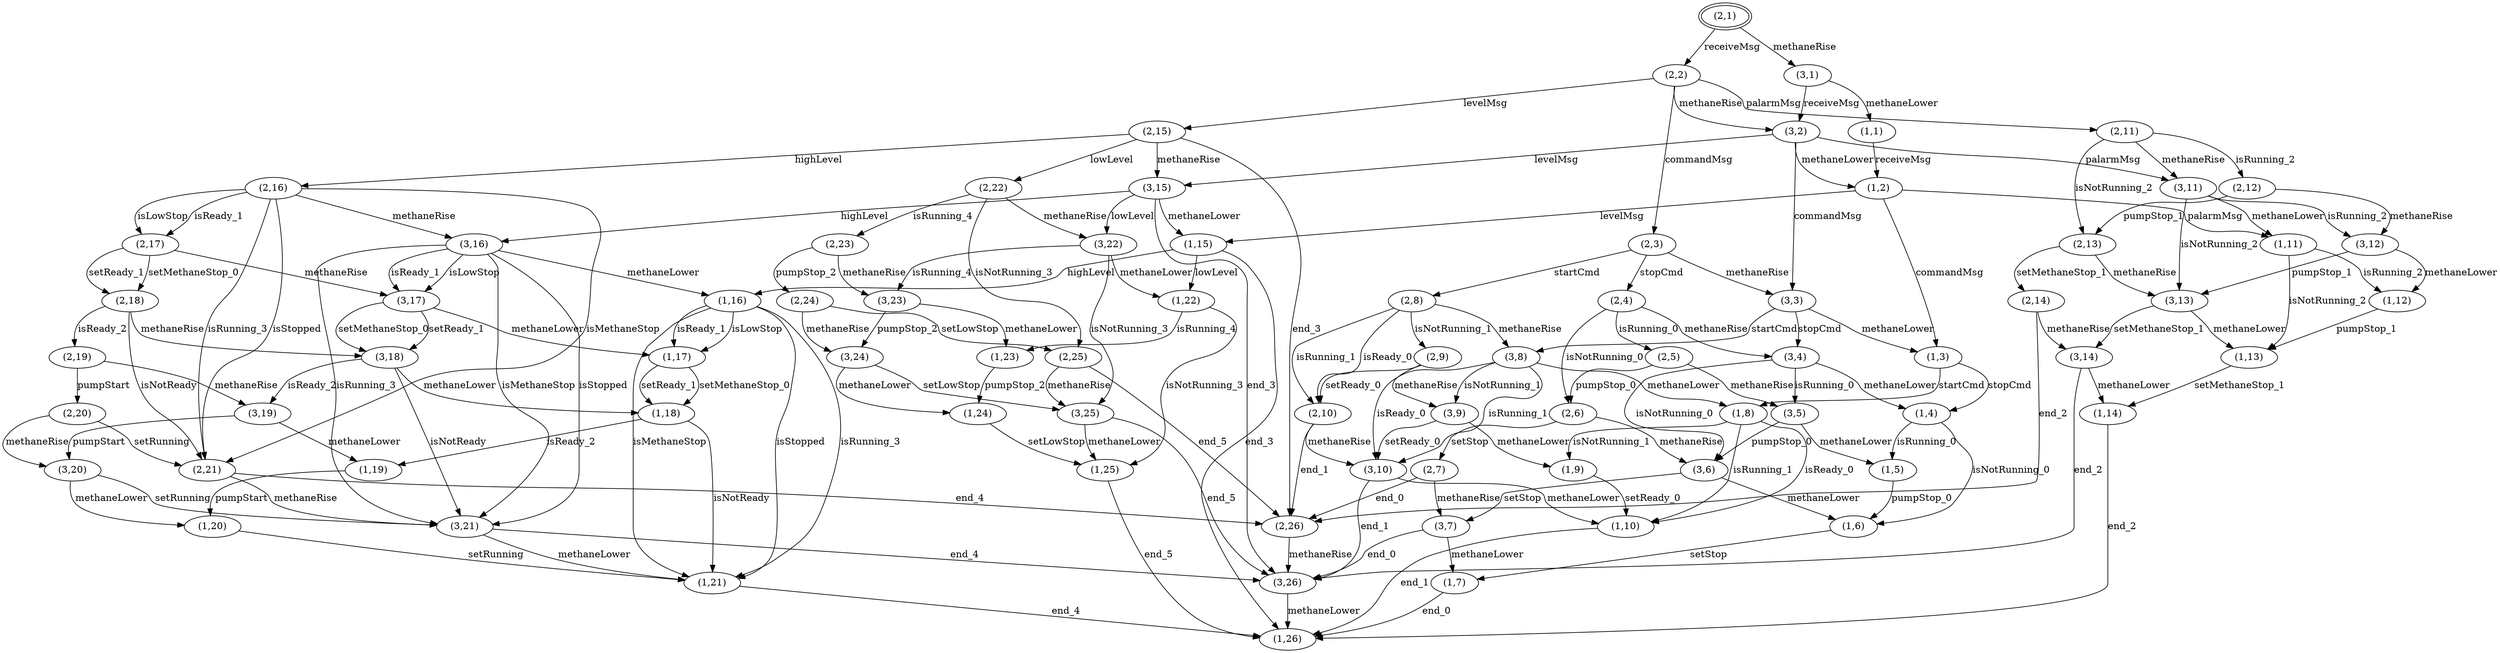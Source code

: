 digraph G {
center = TRUE;
mclimit = 10.0;
nodesep = 0.05;
node [ width=0.25, height=0.25, label="" ];
s0 [ peripheries=2 ];
s0 [label="(2,1)"];
s1 [label="(3,1)"];
s2 [label="(2,2)"];
s3 [label="(1,1)"];
s4 [label="(3,2)"];
s5 [label="(2,15)"];
s6 [label="(2,11)"];
s7 [label="(2,3)"];
s8 [label="(1,2)"];
s9 [label="(3,15)"];
s10 [label="(3,11)"];
s11 [label="(3,3)"];
s12 [label="(2,22)"];
s13 [label="(2,16)"];
s14 [label="(2,26)"];
s15 [label="(2,13)"];
s16 [label="(2,12)"];
s17 [label="(2,8)"];
s18 [label="(2,4)"];
s19 [label="(1,15)"];
s20 [label="(1,11)"];
s21 [label="(1,3)"];
s22 [label="(3,22)"];
s23 [label="(3,16)"];
s24 [label="(3,26)"];
s25 [label="(3,13)"];
s26 [label="(3,12)"];
s27 [label="(3,8)"];
s28 [label="(3,4)"];
s29 [label="(2,25)"];
s30 [label="(2,23)"];
s31 [label="(2,21)"];
s32 [label="(2,17)"];
s33 [label="(2,14)"];
s34 [label="(2,10)"];
s35 [label="(2,9)"];
s36 [label="(2,6)"];
s37 [label="(2,5)"];
s38 [label="(1,22)"];
s39 [label="(1,16)"];
s40 [label="(1,26)"];
s41 [label="(1,13)"];
s42 [label="(1,12)"];
s43 [label="(1,8)"];
s44 [label="(1,4)"];
s45 [label="(3,25)"];
s46 [label="(3,23)"];
s47 [label="(3,21)"];
s48 [label="(3,17)"];
s49 [label="(3,14)"];
s50 [label="(3,10)"];
s51 [label="(3,9)"];
s52 [label="(3,6)"];
s53 [label="(3,5)"];
s54 [label="(2,24)"];
s55 [label="(2,18)"];
s56 [label="(2,7)"];
s57 [label="(1,25)"];
s58 [label="(1,23)"];
s59 [label="(1,21)"];
s60 [label="(1,17)"];
s61 [label="(1,14)"];
s62 [label="(1,10)"];
s63 [label="(1,9)"];
s64 [label="(1,6)"];
s65 [label="(1,5)"];
s66 [label="(3,24)"];
s67 [label="(3,18)"];
s68 [label="(3,7)"];
s69 [label="(2,19)"];
s70 [label="(1,24)"];
s71 [label="(1,18)"];
s72 [label="(1,7)"];
s73 [label="(3,19)"];
s74 [label="(2,20)"];
s75 [label="(1,19)"];
s76 [label="(3,20)"];
s77 [label="(1,20)"];
s0->s1[label="methaneRise"];
s0->s2[label="receiveMsg"];
s1->s3[label="methaneLower"];
s1->s4[label="receiveMsg"];
s2->s4[label="methaneRise"];
s2->s5[label="levelMsg"];
s2->s6[label="palarmMsg"];
s2->s7[label="commandMsg"];
s3->s8[label="receiveMsg"];
s4->s8[label="methaneLower"];
s4->s9[label="levelMsg"];
s4->s10[label="palarmMsg"];
s4->s11[label="commandMsg"];
s5->s9[label="methaneRise"];
s5->s12[label="lowLevel"];
s5->s13[label="highLevel"];
s5->s14[label="end_3"];
s6->s10[label="methaneRise"];
s6->s15[label="isNotRunning_2"];
s6->s16[label="isRunning_2"];
s7->s11[label="methaneRise"];
s7->s17[label="startCmd"];
s7->s18[label="stopCmd"];
s8->s19[label="levelMsg"];
s8->s20[label="palarmMsg"];
s8->s21[label="commandMsg"];
s9->s19[label="methaneLower"];
s9->s22[label="lowLevel"];
s9->s23[label="highLevel"];
s9->s24[label="end_3"];
s10->s20[label="methaneLower"];
s10->s25[label="isNotRunning_2"];
s10->s26[label="isRunning_2"];
s11->s21[label="methaneLower"];
s11->s27[label="startCmd"];
s11->s28[label="stopCmd"];
s12->s22[label="methaneRise"];
s12->s29[label="isNotRunning_3"];
s12->s30[label="isRunning_4"];
s13->s23[label="methaneRise"];
s13->s31[label="isMethaneStop"];
s13->s31[label="isStopped"];
s13->s31[label="isRunning_3"];
s13->s32[label="isLowStop"];
s13->s32[label="isReady_1"];
s14->s24[label="methaneRise"];
s15->s25[label="methaneRise"];
s15->s33[label="setMethaneStop_1"];
s16->s26[label="methaneRise"];
s16->s15[label="pumpStop_1"];
s17->s27[label="methaneRise"];
s17->s34[label="isReady_0"];
s17->s34[label="isRunning_1"];
s17->s35[label="isNotRunning_1"];
s18->s28[label="methaneRise"];
s18->s36[label="isNotRunning_0"];
s18->s37[label="isRunning_0"];
s19->s38[label="lowLevel"];
s19->s39[label="highLevel"];
s19->s40[label="end_3"];
s20->s41[label="isNotRunning_2"];
s20->s42[label="isRunning_2"];
s21->s43[label="startCmd"];
s21->s44[label="stopCmd"];
s22->s38[label="methaneLower"];
s22->s45[label="isNotRunning_3"];
s22->s46[label="isRunning_4"];
s23->s39[label="methaneLower"];
s23->s47[label="isMethaneStop"];
s23->s47[label="isStopped"];
s23->s47[label="isRunning_3"];
s23->s48[label="isLowStop"];
s23->s48[label="isReady_1"];
s24->s40[label="methaneLower"];
s25->s41[label="methaneLower"];
s25->s49[label="setMethaneStop_1"];
s26->s42[label="methaneLower"];
s26->s25[label="pumpStop_1"];
s27->s43[label="methaneLower"];
s27->s50[label="isReady_0"];
s27->s50[label="isRunning_1"];
s27->s51[label="isNotRunning_1"];
s28->s44[label="methaneLower"];
s28->s52[label="isNotRunning_0"];
s28->s53[label="isRunning_0"];
s29->s45[label="methaneRise"];
s29->s14[label="end_5"];
s30->s46[label="methaneRise"];
s30->s54[label="pumpStop_2"];
s31->s47[label="methaneRise"];
s31->s14[label="end_4"];
s32->s48[label="methaneRise"];
s32->s55[label="setMethaneStop_0"];
s32->s55[label="setReady_1"];
s33->s49[label="methaneRise"];
s33->s14[label="end_2"];
s34->s50[label="methaneRise"];
s34->s14[label="end_1"];
s35->s51[label="methaneRise"];
s35->s34[label="setReady_0"];
s36->s52[label="methaneRise"];
s36->s56[label="setStop"];
s37->s53[label="methaneRise"];
s37->s36[label="pumpStop_0"];
s38->s57[label="isNotRunning_3"];
s38->s58[label="isRunning_4"];
s39->s59[label="isMethaneStop"];
s39->s59[label="isStopped"];
s39->s59[label="isRunning_3"];
s39->s60[label="isLowStop"];
s39->s60[label="isReady_1"];
s41->s61[label="setMethaneStop_1"];
s42->s41[label="pumpStop_1"];
s43->s62[label="isReady_0"];
s43->s62[label="isRunning_1"];
s43->s63[label="isNotRunning_1"];
s44->s64[label="isNotRunning_0"];
s44->s65[label="isRunning_0"];
s45->s57[label="methaneLower"];
s45->s24[label="end_5"];
s46->s58[label="methaneLower"];
s46->s66[label="pumpStop_2"];
s47->s59[label="methaneLower"];
s47->s24[label="end_4"];
s48->s60[label="methaneLower"];
s48->s67[label="setMethaneStop_0"];
s48->s67[label="setReady_1"];
s49->s61[label="methaneLower"];
s49->s24[label="end_2"];
s50->s62[label="methaneLower"];
s50->s24[label="end_1"];
s51->s63[label="methaneLower"];
s51->s50[label="setReady_0"];
s52->s64[label="methaneLower"];
s52->s68[label="setStop"];
s53->s65[label="methaneLower"];
s53->s52[label="pumpStop_0"];
s54->s66[label="methaneRise"];
s54->s29[label="setLowStop"];
s55->s67[label="methaneRise"];
s55->s31[label="isNotReady"];
s55->s69[label="isReady_2"];
s56->s68[label="methaneRise"];
s56->s14[label="end_0"];
s57->s40[label="end_5"];
s58->s70[label="pumpStop_2"];
s59->s40[label="end_4"];
s60->s71[label="setMethaneStop_0"];
s60->s71[label="setReady_1"];
s61->s40[label="end_2"];
s62->s40[label="end_1"];
s63->s62[label="setReady_0"];
s64->s72[label="setStop"];
s65->s64[label="pumpStop_0"];
s66->s70[label="methaneLower"];
s66->s45[label="setLowStop"];
s67->s71[label="methaneLower"];
s67->s47[label="isNotReady"];
s67->s73[label="isReady_2"];
s68->s72[label="methaneLower"];
s68->s24[label="end_0"];
s69->s73[label="methaneRise"];
s69->s74[label="pumpStart"];
s70->s57[label="setLowStop"];
s71->s59[label="isNotReady"];
s71->s75[label="isReady_2"];
s72->s40[label="end_0"];
s73->s75[label="methaneLower"];
s73->s76[label="pumpStart"];
s74->s76[label="methaneRise"];
s74->s31[label="setRunning"];
s75->s77[label="pumpStart"];
s76->s77[label="methaneLower"];
s76->s47[label="setRunning"];
s77->s59[label="setRunning"];
}
